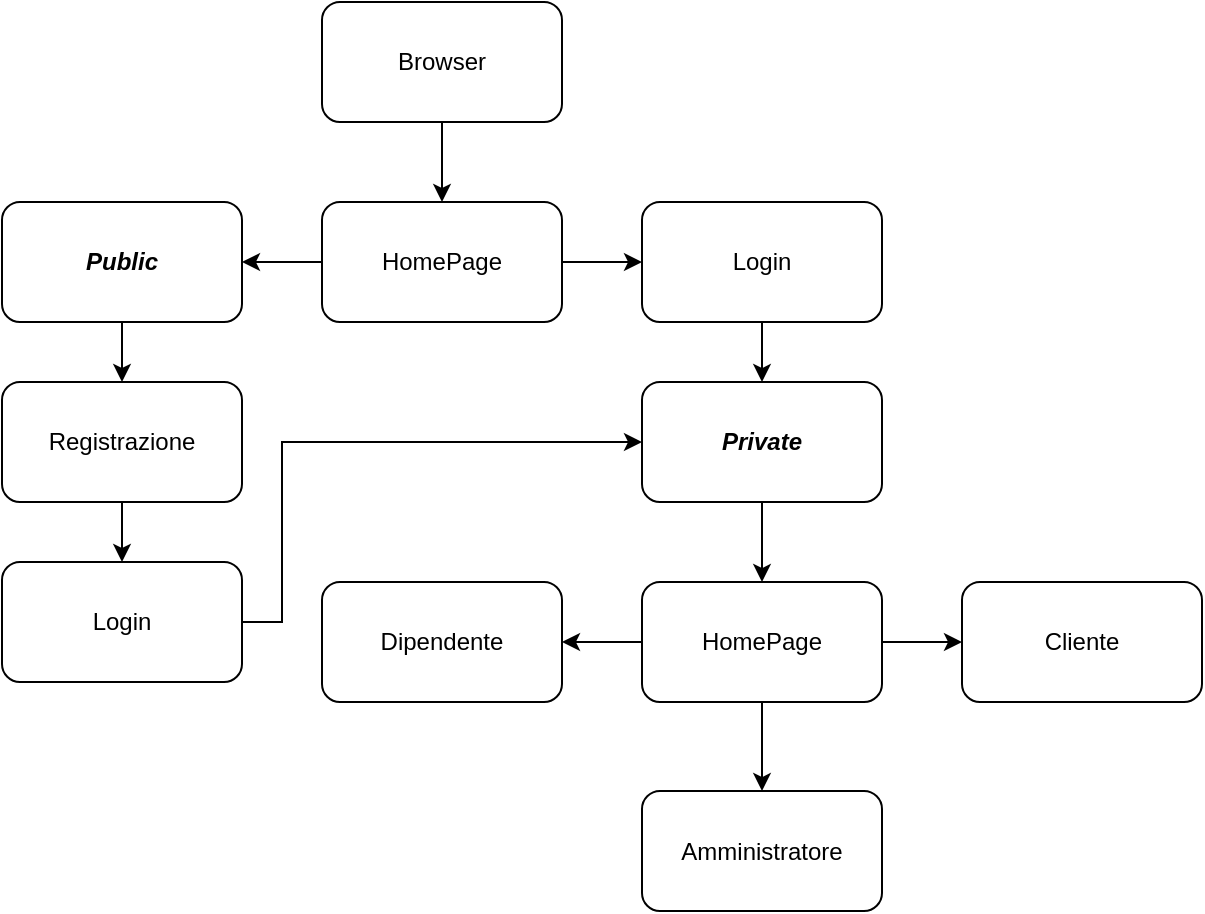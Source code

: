 <mxfile version="14.1.8" type="device"><diagram id="gFeNDzd3DjmY28T8qgSf" name="Pagina-1"><mxGraphModel dx="1086" dy="816" grid="1" gridSize="10" guides="1" tooltips="1" connect="1" arrows="1" fold="1" page="1" pageScale="1" pageWidth="827" pageHeight="1169" math="0" shadow="0"><root><mxCell id="0"/><mxCell id="1" parent="0"/><mxCell id="FuQOd3z-XklbPLoBmWrG-4" style="edgeStyle=orthogonalEdgeStyle;rounded=0;orthogonalLoop=1;jettySize=auto;html=1;" parent="1" source="FuQOd3z-XklbPLoBmWrG-1" target="FuQOd3z-XklbPLoBmWrG-2" edge="1"><mxGeometry relative="1" as="geometry"/></mxCell><mxCell id="FuQOd3z-XklbPLoBmWrG-1" value="Browser" style="rounded=1;whiteSpace=wrap;html=1;" parent="1" vertex="1"><mxGeometry x="340" y="190" width="120" height="60" as="geometry"/></mxCell><mxCell id="FuQOd3z-XklbPLoBmWrG-10" style="edgeStyle=orthogonalEdgeStyle;rounded=0;orthogonalLoop=1;jettySize=auto;html=1;entryX=0;entryY=0.5;entryDx=0;entryDy=0;" parent="1" source="FuQOd3z-XklbPLoBmWrG-2" target="FuQOd3z-XklbPLoBmWrG-9" edge="1"><mxGeometry relative="1" as="geometry"/></mxCell><mxCell id="FuQOd3z-XklbPLoBmWrG-12" style="edgeStyle=orthogonalEdgeStyle;rounded=0;orthogonalLoop=1;jettySize=auto;html=1;entryX=1;entryY=0.5;entryDx=0;entryDy=0;" parent="1" source="FuQOd3z-XklbPLoBmWrG-2" target="FuQOd3z-XklbPLoBmWrG-5" edge="1"><mxGeometry relative="1" as="geometry"/></mxCell><mxCell id="FuQOd3z-XklbPLoBmWrG-2" value="HomePage" style="rounded=1;whiteSpace=wrap;html=1;" parent="1" vertex="1"><mxGeometry x="340" y="290" width="120" height="60" as="geometry"/></mxCell><mxCell id="FuQOd3z-XklbPLoBmWrG-26" style="edgeStyle=orthogonalEdgeStyle;rounded=0;orthogonalLoop=1;jettySize=auto;html=1;exitX=0.5;exitY=1;exitDx=0;exitDy=0;entryX=0.5;entryY=0;entryDx=0;entryDy=0;" parent="1" source="FuQOd3z-XklbPLoBmWrG-5" target="FuQOd3z-XklbPLoBmWrG-19" edge="1"><mxGeometry relative="1" as="geometry"/></mxCell><mxCell id="FuQOd3z-XklbPLoBmWrG-5" value="&lt;b&gt;&lt;i&gt;Public&lt;/i&gt;&lt;/b&gt;" style="rounded=1;whiteSpace=wrap;html=1;" parent="1" vertex="1"><mxGeometry x="180" y="290" width="120" height="60" as="geometry"/></mxCell><mxCell id="NTaa6lWxz4y5tDeSrKLE-2" style="edgeStyle=orthogonalEdgeStyle;rounded=0;orthogonalLoop=1;jettySize=auto;html=1;exitX=0.5;exitY=1;exitDx=0;exitDy=0;entryX=0.5;entryY=0;entryDx=0;entryDy=0;" edge="1" parent="1" source="FuQOd3z-XklbPLoBmWrG-6" target="NTaa6lWxz4y5tDeSrKLE-1"><mxGeometry relative="1" as="geometry"/></mxCell><mxCell id="FuQOd3z-XklbPLoBmWrG-6" value="&lt;b&gt;&lt;i&gt;Private&lt;/i&gt;&lt;/b&gt;" style="rounded=1;whiteSpace=wrap;html=1;" parent="1" vertex="1"><mxGeometry x="500" y="380" width="120" height="60" as="geometry"/></mxCell><mxCell id="FuQOd3z-XklbPLoBmWrG-11" style="edgeStyle=orthogonalEdgeStyle;rounded=0;orthogonalLoop=1;jettySize=auto;html=1;entryX=0.5;entryY=0;entryDx=0;entryDy=0;" parent="1" source="FuQOd3z-XklbPLoBmWrG-9" target="FuQOd3z-XklbPLoBmWrG-6" edge="1"><mxGeometry relative="1" as="geometry"/></mxCell><mxCell id="FuQOd3z-XklbPLoBmWrG-9" value="Login" style="rounded=1;whiteSpace=wrap;html=1;" parent="1" vertex="1"><mxGeometry x="500" y="290" width="120" height="60" as="geometry"/></mxCell><mxCell id="FuQOd3z-XklbPLoBmWrG-13" value="Dipendente" style="rounded=1;whiteSpace=wrap;html=1;" parent="1" vertex="1"><mxGeometry x="340" y="480" width="120" height="60" as="geometry"/></mxCell><mxCell id="FuQOd3z-XklbPLoBmWrG-14" value="Cliente" style="rounded=1;whiteSpace=wrap;html=1;" parent="1" vertex="1"><mxGeometry x="660" y="480" width="120" height="60" as="geometry"/></mxCell><mxCell id="FuQOd3z-XklbPLoBmWrG-17" value="Amministratore" style="rounded=1;whiteSpace=wrap;html=1;" parent="1" vertex="1"><mxGeometry x="500" y="584.5" width="120" height="60" as="geometry"/></mxCell><mxCell id="FuQOd3z-XklbPLoBmWrG-27" style="edgeStyle=orthogonalEdgeStyle;rounded=0;orthogonalLoop=1;jettySize=auto;html=1;exitX=0.5;exitY=1;exitDx=0;exitDy=0;entryX=0.5;entryY=0;entryDx=0;entryDy=0;" parent="1" source="FuQOd3z-XklbPLoBmWrG-19" target="FuQOd3z-XklbPLoBmWrG-22" edge="1"><mxGeometry relative="1" as="geometry"/></mxCell><mxCell id="FuQOd3z-XklbPLoBmWrG-19" value="Registrazione" style="rounded=1;whiteSpace=wrap;html=1;" parent="1" vertex="1"><mxGeometry x="180" y="380" width="120" height="60" as="geometry"/></mxCell><mxCell id="FuQOd3z-XklbPLoBmWrG-28" style="edgeStyle=orthogonalEdgeStyle;rounded=0;orthogonalLoop=1;jettySize=auto;html=1;entryX=0;entryY=0.5;entryDx=0;entryDy=0;" parent="1" source="FuQOd3z-XklbPLoBmWrG-22" target="FuQOd3z-XklbPLoBmWrG-6" edge="1"><mxGeometry relative="1" as="geometry"><Array as="points"><mxPoint x="320" y="500"/><mxPoint x="320" y="410"/></Array></mxGeometry></mxCell><mxCell id="FuQOd3z-XklbPLoBmWrG-22" value="Login" style="rounded=1;whiteSpace=wrap;html=1;" parent="1" vertex="1"><mxGeometry x="180" y="470" width="120" height="60" as="geometry"/></mxCell><mxCell id="NTaa6lWxz4y5tDeSrKLE-3" style="edgeStyle=orthogonalEdgeStyle;rounded=0;orthogonalLoop=1;jettySize=auto;html=1;exitX=1;exitY=0.5;exitDx=0;exitDy=0;entryX=0;entryY=0.5;entryDx=0;entryDy=0;" edge="1" parent="1" source="NTaa6lWxz4y5tDeSrKLE-1" target="FuQOd3z-XklbPLoBmWrG-14"><mxGeometry relative="1" as="geometry"/></mxCell><mxCell id="NTaa6lWxz4y5tDeSrKLE-4" style="edgeStyle=orthogonalEdgeStyle;rounded=0;orthogonalLoop=1;jettySize=auto;html=1;exitX=0.5;exitY=1;exitDx=0;exitDy=0;entryX=0.5;entryY=0;entryDx=0;entryDy=0;" edge="1" parent="1" source="NTaa6lWxz4y5tDeSrKLE-1" target="FuQOd3z-XklbPLoBmWrG-17"><mxGeometry relative="1" as="geometry"/></mxCell><mxCell id="NTaa6lWxz4y5tDeSrKLE-5" style="edgeStyle=orthogonalEdgeStyle;rounded=0;orthogonalLoop=1;jettySize=auto;html=1;exitX=0;exitY=0.5;exitDx=0;exitDy=0;entryX=1;entryY=0.5;entryDx=0;entryDy=0;" edge="1" parent="1" source="NTaa6lWxz4y5tDeSrKLE-1" target="FuQOd3z-XklbPLoBmWrG-13"><mxGeometry relative="1" as="geometry"/></mxCell><mxCell id="NTaa6lWxz4y5tDeSrKLE-1" value="HomePage" style="rounded=1;whiteSpace=wrap;html=1;" vertex="1" parent="1"><mxGeometry x="500" y="480" width="120" height="60" as="geometry"/></mxCell></root></mxGraphModel></diagram></mxfile>